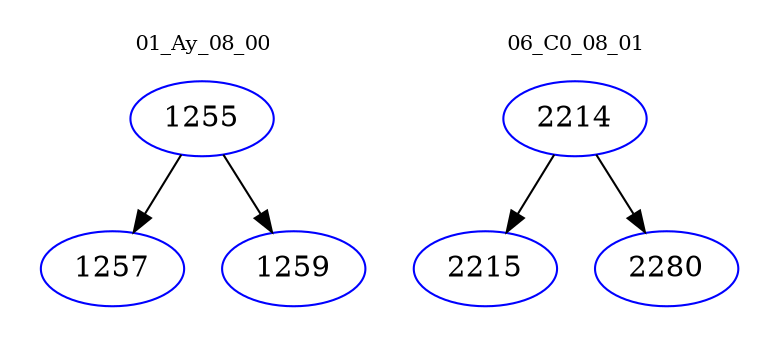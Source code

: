 digraph{
subgraph cluster_0 {
color = white
label = "01_Ay_08_00";
fontsize=10;
T0_1255 [label="1255", color="blue"]
T0_1255 -> T0_1257 [color="black"]
T0_1257 [label="1257", color="blue"]
T0_1255 -> T0_1259 [color="black"]
T0_1259 [label="1259", color="blue"]
}
subgraph cluster_1 {
color = white
label = "06_C0_08_01";
fontsize=10;
T1_2214 [label="2214", color="blue"]
T1_2214 -> T1_2215 [color="black"]
T1_2215 [label="2215", color="blue"]
T1_2214 -> T1_2280 [color="black"]
T1_2280 [label="2280", color="blue"]
}
}
